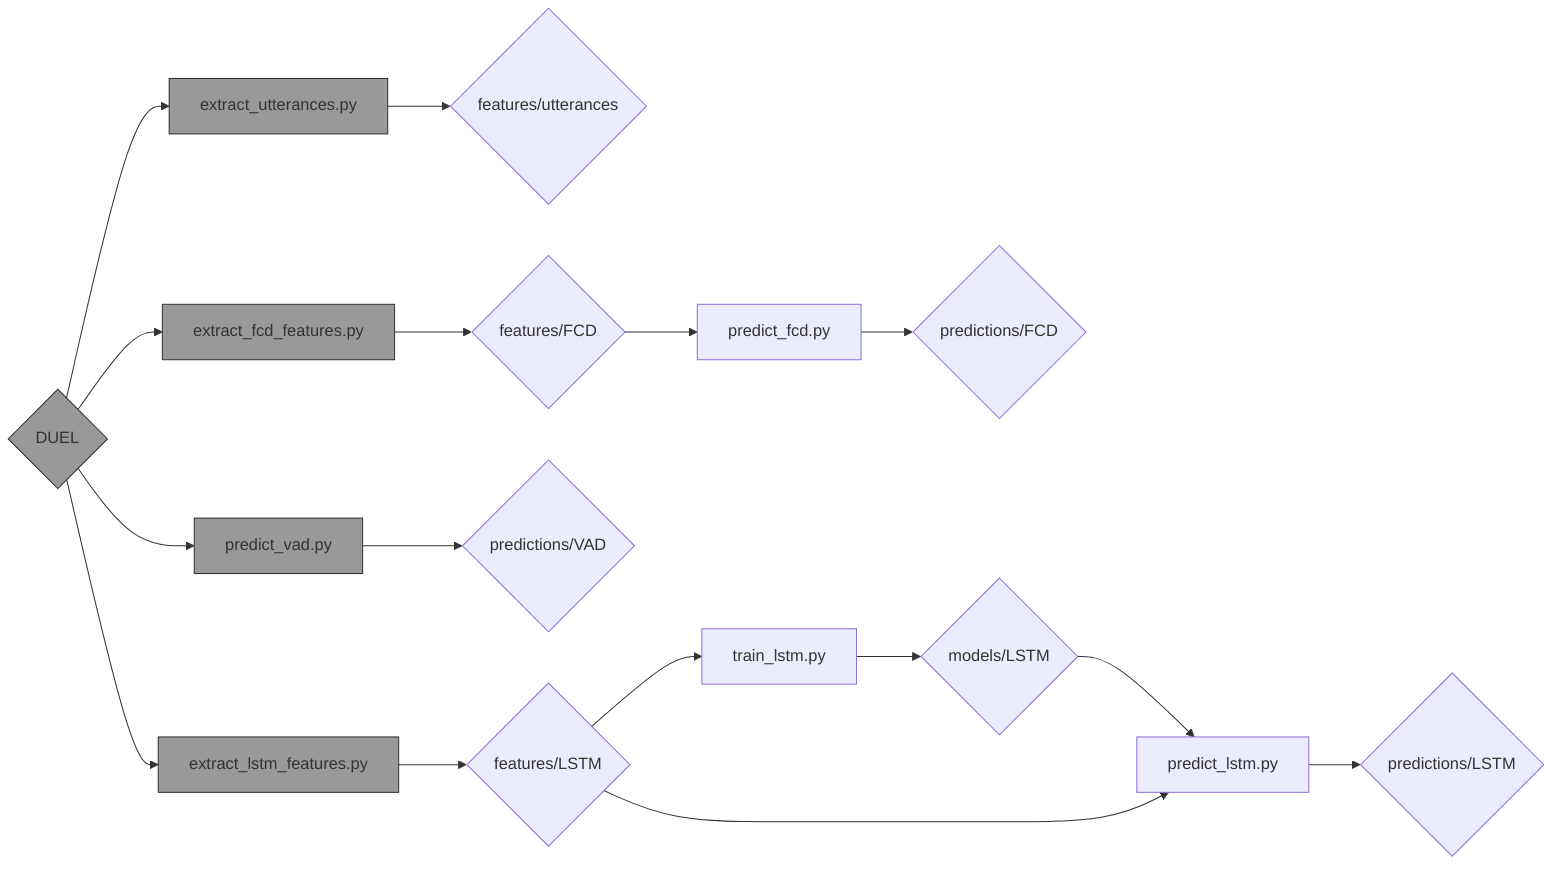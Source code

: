 graph LR
  DUEL{DUEL} --> eUtt[extract_utterances.py]
  eUtt --> fUtt{features/utterances}

  DUEL --> eFCD[extract_fcd_features.py]
  eFCD --> fFCD{features/FCD}
  fFCD --> pFCD[predict_fcd.py]
  pFCD --> predictions/FCD{predictions/FCD}

  DUEL --> pVAD[predict_vad.py]
  pVAD --> predictions/VAD{predictions/VAD}
  
  DUEL --> eLSTM[extract_lstm_features.py]
  eLSTM --> fLSTM{features/LSTM}
  fLSTM --> tLSTM[train_lstm.py]
  tLSTM --> mLSTM{models/LSTM}
  mLSTM --> pLSTM[predict_lstm.py]
  fLSTM --> pLSTM
  pLSTM --> predictions/LSTM{predictions/LSTM}

  classDef dark fill:#999,stroke:#333;
  class DUEL,eUtt,eFCD,eLSTM,pVAD dark;